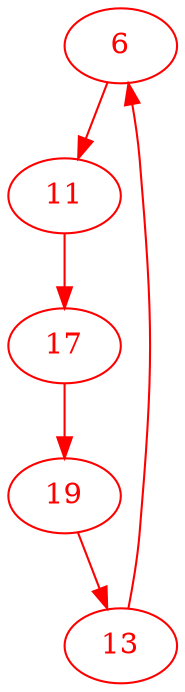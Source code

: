 digraph g{
node [color = red, fontcolor=red]; 6 11 13 17 19 ;
6 -> 11 [color=red] ;
11 -> 17 [color=red] ;
13 -> 6 [color=red] ;
17 -> 19 [color=red] ;
19 -> 13 [color=red] ;
}
